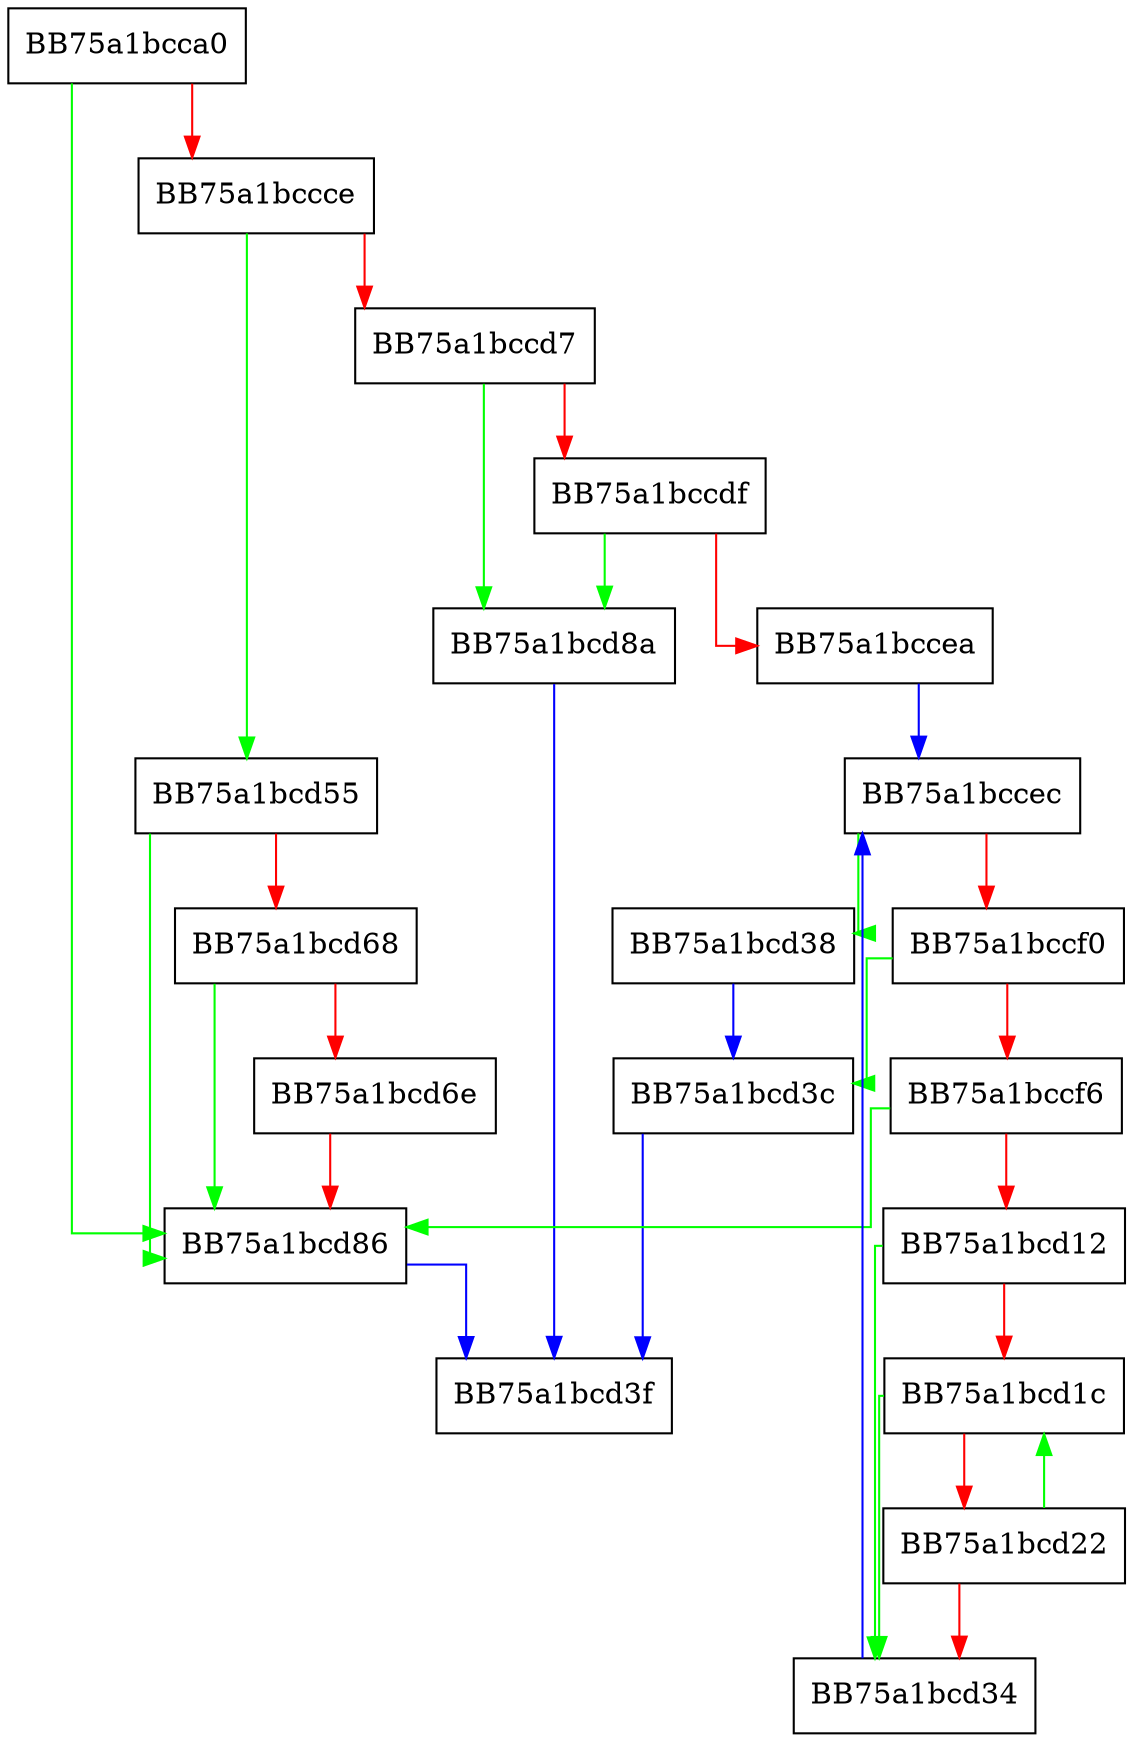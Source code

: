 digraph as3_parsenssetpool {
  node [shape="box"];
  graph [splines=ortho];
  BB75a1bcca0 -> BB75a1bcd86 [color="green"];
  BB75a1bcca0 -> BB75a1bccce [color="red"];
  BB75a1bccce -> BB75a1bcd55 [color="green"];
  BB75a1bccce -> BB75a1bccd7 [color="red"];
  BB75a1bccd7 -> BB75a1bcd8a [color="green"];
  BB75a1bccd7 -> BB75a1bccdf [color="red"];
  BB75a1bccdf -> BB75a1bcd8a [color="green"];
  BB75a1bccdf -> BB75a1bccea [color="red"];
  BB75a1bccea -> BB75a1bccec [color="blue"];
  BB75a1bccec -> BB75a1bcd38 [color="green"];
  BB75a1bccec -> BB75a1bccf0 [color="red"];
  BB75a1bccf0 -> BB75a1bcd3c [color="green"];
  BB75a1bccf0 -> BB75a1bccf6 [color="red"];
  BB75a1bccf6 -> BB75a1bcd86 [color="green"];
  BB75a1bccf6 -> BB75a1bcd12 [color="red"];
  BB75a1bcd12 -> BB75a1bcd34 [color="green"];
  BB75a1bcd12 -> BB75a1bcd1c [color="red"];
  BB75a1bcd1c -> BB75a1bcd34 [color="green"];
  BB75a1bcd1c -> BB75a1bcd22 [color="red"];
  BB75a1bcd22 -> BB75a1bcd1c [color="green"];
  BB75a1bcd22 -> BB75a1bcd34 [color="red"];
  BB75a1bcd34 -> BB75a1bccec [color="blue"];
  BB75a1bcd38 -> BB75a1bcd3c [color="blue"];
  BB75a1bcd3c -> BB75a1bcd3f [color="blue"];
  BB75a1bcd55 -> BB75a1bcd86 [color="green"];
  BB75a1bcd55 -> BB75a1bcd68 [color="red"];
  BB75a1bcd68 -> BB75a1bcd86 [color="green"];
  BB75a1bcd68 -> BB75a1bcd6e [color="red"];
  BB75a1bcd6e -> BB75a1bcd86 [color="red"];
  BB75a1bcd86 -> BB75a1bcd3f [color="blue"];
  BB75a1bcd8a -> BB75a1bcd3f [color="blue"];
}